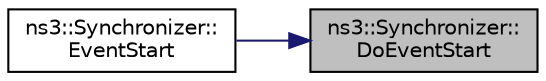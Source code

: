 digraph "ns3::Synchronizer::DoEventStart"
{
 // LATEX_PDF_SIZE
  edge [fontname="Helvetica",fontsize="10",labelfontname="Helvetica",labelfontsize="10"];
  node [fontname="Helvetica",fontsize="10",shape=record];
  rankdir="RL";
  Node1 [label="ns3::Synchronizer::\lDoEventStart",height=0.2,width=0.4,color="black", fillcolor="grey75", style="filled", fontcolor="black",tooltip="Record the normalized real time at which the current event is starting execution."];
  Node1 -> Node2 [dir="back",color="midnightblue",fontsize="10",style="solid",fontname="Helvetica"];
  Node2 [label="ns3::Synchronizer::\lEventStart",height=0.2,width=0.4,color="black", fillcolor="white", style="filled",URL="$classns3_1_1_synchronizer.html#a2f2a24e95fe00fe08a2686467c2fdd66",tooltip="Ask the synchronizer to remember what time it is."];
}
